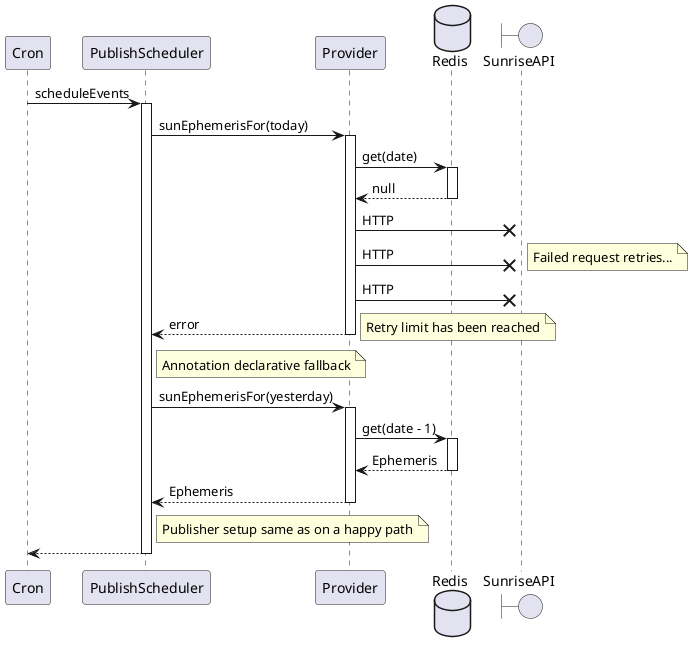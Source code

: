 @startuml

Cron -> PublishScheduler : scheduleEvents
activate PublishScheduler
    PublishScheduler -> Provider : sunEphemerisFor(today)
    activate Provider
        database Redis
        Provider -> Redis : get(date)
        activate Redis
            Provider <-- Redis : null
        deactivate Redis
        boundary SunriseAPI
        Provider ->x SunriseAPI : HTTP
        Provider ->x SunriseAPI : HTTP
        note right : Failed request retries...
        Provider ->x SunriseAPI : HTTP
        PublishScheduler <-- Provider : error
        note right : Retry limit has been reached
    deactivate Provider

    note right of PublishScheduler : Annotation declarative fallback
    PublishScheduler -> Provider : sunEphemerisFor(yesterday)
    activate Provider
        Provider -> Redis : get(date - 1)
        activate Redis
            Provider <-- Redis : Ephemeris
        deactivate Redis
        PublishScheduler <-- Provider : Ephemeris
    deactivate Provider

    note right of PublishScheduler : Publisher setup same as on a happy path

    Cron <-- PublishScheduler
deactivate PublishScheduler

@enduml


